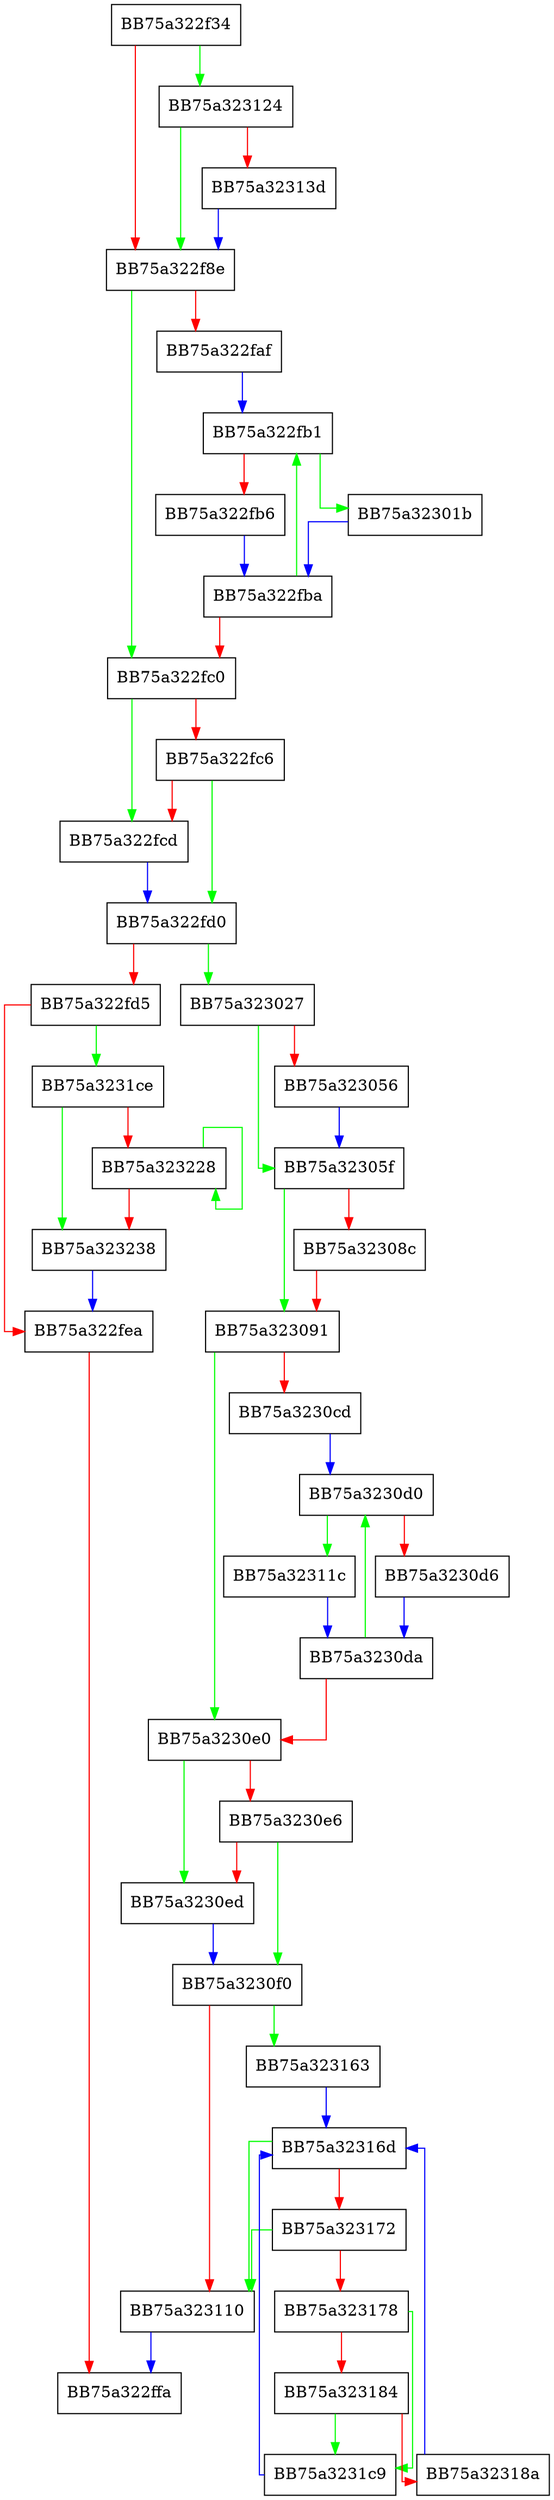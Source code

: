 digraph do_get {
  node [shape="box"];
  graph [splines=ortho];
  BB75a322f34 -> BB75a323124 [color="green"];
  BB75a322f34 -> BB75a322f8e [color="red"];
  BB75a322f8e -> BB75a322fc0 [color="green"];
  BB75a322f8e -> BB75a322faf [color="red"];
  BB75a322faf -> BB75a322fb1 [color="blue"];
  BB75a322fb1 -> BB75a32301b [color="green"];
  BB75a322fb1 -> BB75a322fb6 [color="red"];
  BB75a322fb6 -> BB75a322fba [color="blue"];
  BB75a322fba -> BB75a322fb1 [color="green"];
  BB75a322fba -> BB75a322fc0 [color="red"];
  BB75a322fc0 -> BB75a322fcd [color="green"];
  BB75a322fc0 -> BB75a322fc6 [color="red"];
  BB75a322fc6 -> BB75a322fd0 [color="green"];
  BB75a322fc6 -> BB75a322fcd [color="red"];
  BB75a322fcd -> BB75a322fd0 [color="blue"];
  BB75a322fd0 -> BB75a323027 [color="green"];
  BB75a322fd0 -> BB75a322fd5 [color="red"];
  BB75a322fd5 -> BB75a3231ce [color="green"];
  BB75a322fd5 -> BB75a322fea [color="red"];
  BB75a322fea -> BB75a322ffa [color="red"];
  BB75a32301b -> BB75a322fba [color="blue"];
  BB75a323027 -> BB75a32305f [color="green"];
  BB75a323027 -> BB75a323056 [color="red"];
  BB75a323056 -> BB75a32305f [color="blue"];
  BB75a32305f -> BB75a323091 [color="green"];
  BB75a32305f -> BB75a32308c [color="red"];
  BB75a32308c -> BB75a323091 [color="red"];
  BB75a323091 -> BB75a3230e0 [color="green"];
  BB75a323091 -> BB75a3230cd [color="red"];
  BB75a3230cd -> BB75a3230d0 [color="blue"];
  BB75a3230d0 -> BB75a32311c [color="green"];
  BB75a3230d0 -> BB75a3230d6 [color="red"];
  BB75a3230d6 -> BB75a3230da [color="blue"];
  BB75a3230da -> BB75a3230d0 [color="green"];
  BB75a3230da -> BB75a3230e0 [color="red"];
  BB75a3230e0 -> BB75a3230ed [color="green"];
  BB75a3230e0 -> BB75a3230e6 [color="red"];
  BB75a3230e6 -> BB75a3230f0 [color="green"];
  BB75a3230e6 -> BB75a3230ed [color="red"];
  BB75a3230ed -> BB75a3230f0 [color="blue"];
  BB75a3230f0 -> BB75a323163 [color="green"];
  BB75a3230f0 -> BB75a323110 [color="red"];
  BB75a323110 -> BB75a322ffa [color="blue"];
  BB75a32311c -> BB75a3230da [color="blue"];
  BB75a323124 -> BB75a322f8e [color="green"];
  BB75a323124 -> BB75a32313d [color="red"];
  BB75a32313d -> BB75a322f8e [color="blue"];
  BB75a323163 -> BB75a32316d [color="blue"];
  BB75a32316d -> BB75a323110 [color="green"];
  BB75a32316d -> BB75a323172 [color="red"];
  BB75a323172 -> BB75a323110 [color="green"];
  BB75a323172 -> BB75a323178 [color="red"];
  BB75a323178 -> BB75a3231c9 [color="green"];
  BB75a323178 -> BB75a323184 [color="red"];
  BB75a323184 -> BB75a3231c9 [color="green"];
  BB75a323184 -> BB75a32318a [color="red"];
  BB75a32318a -> BB75a32316d [color="blue"];
  BB75a3231c9 -> BB75a32316d [color="blue"];
  BB75a3231ce -> BB75a323238 [color="green"];
  BB75a3231ce -> BB75a323228 [color="red"];
  BB75a323228 -> BB75a323228 [color="green"];
  BB75a323228 -> BB75a323238 [color="red"];
  BB75a323238 -> BB75a322fea [color="blue"];
}